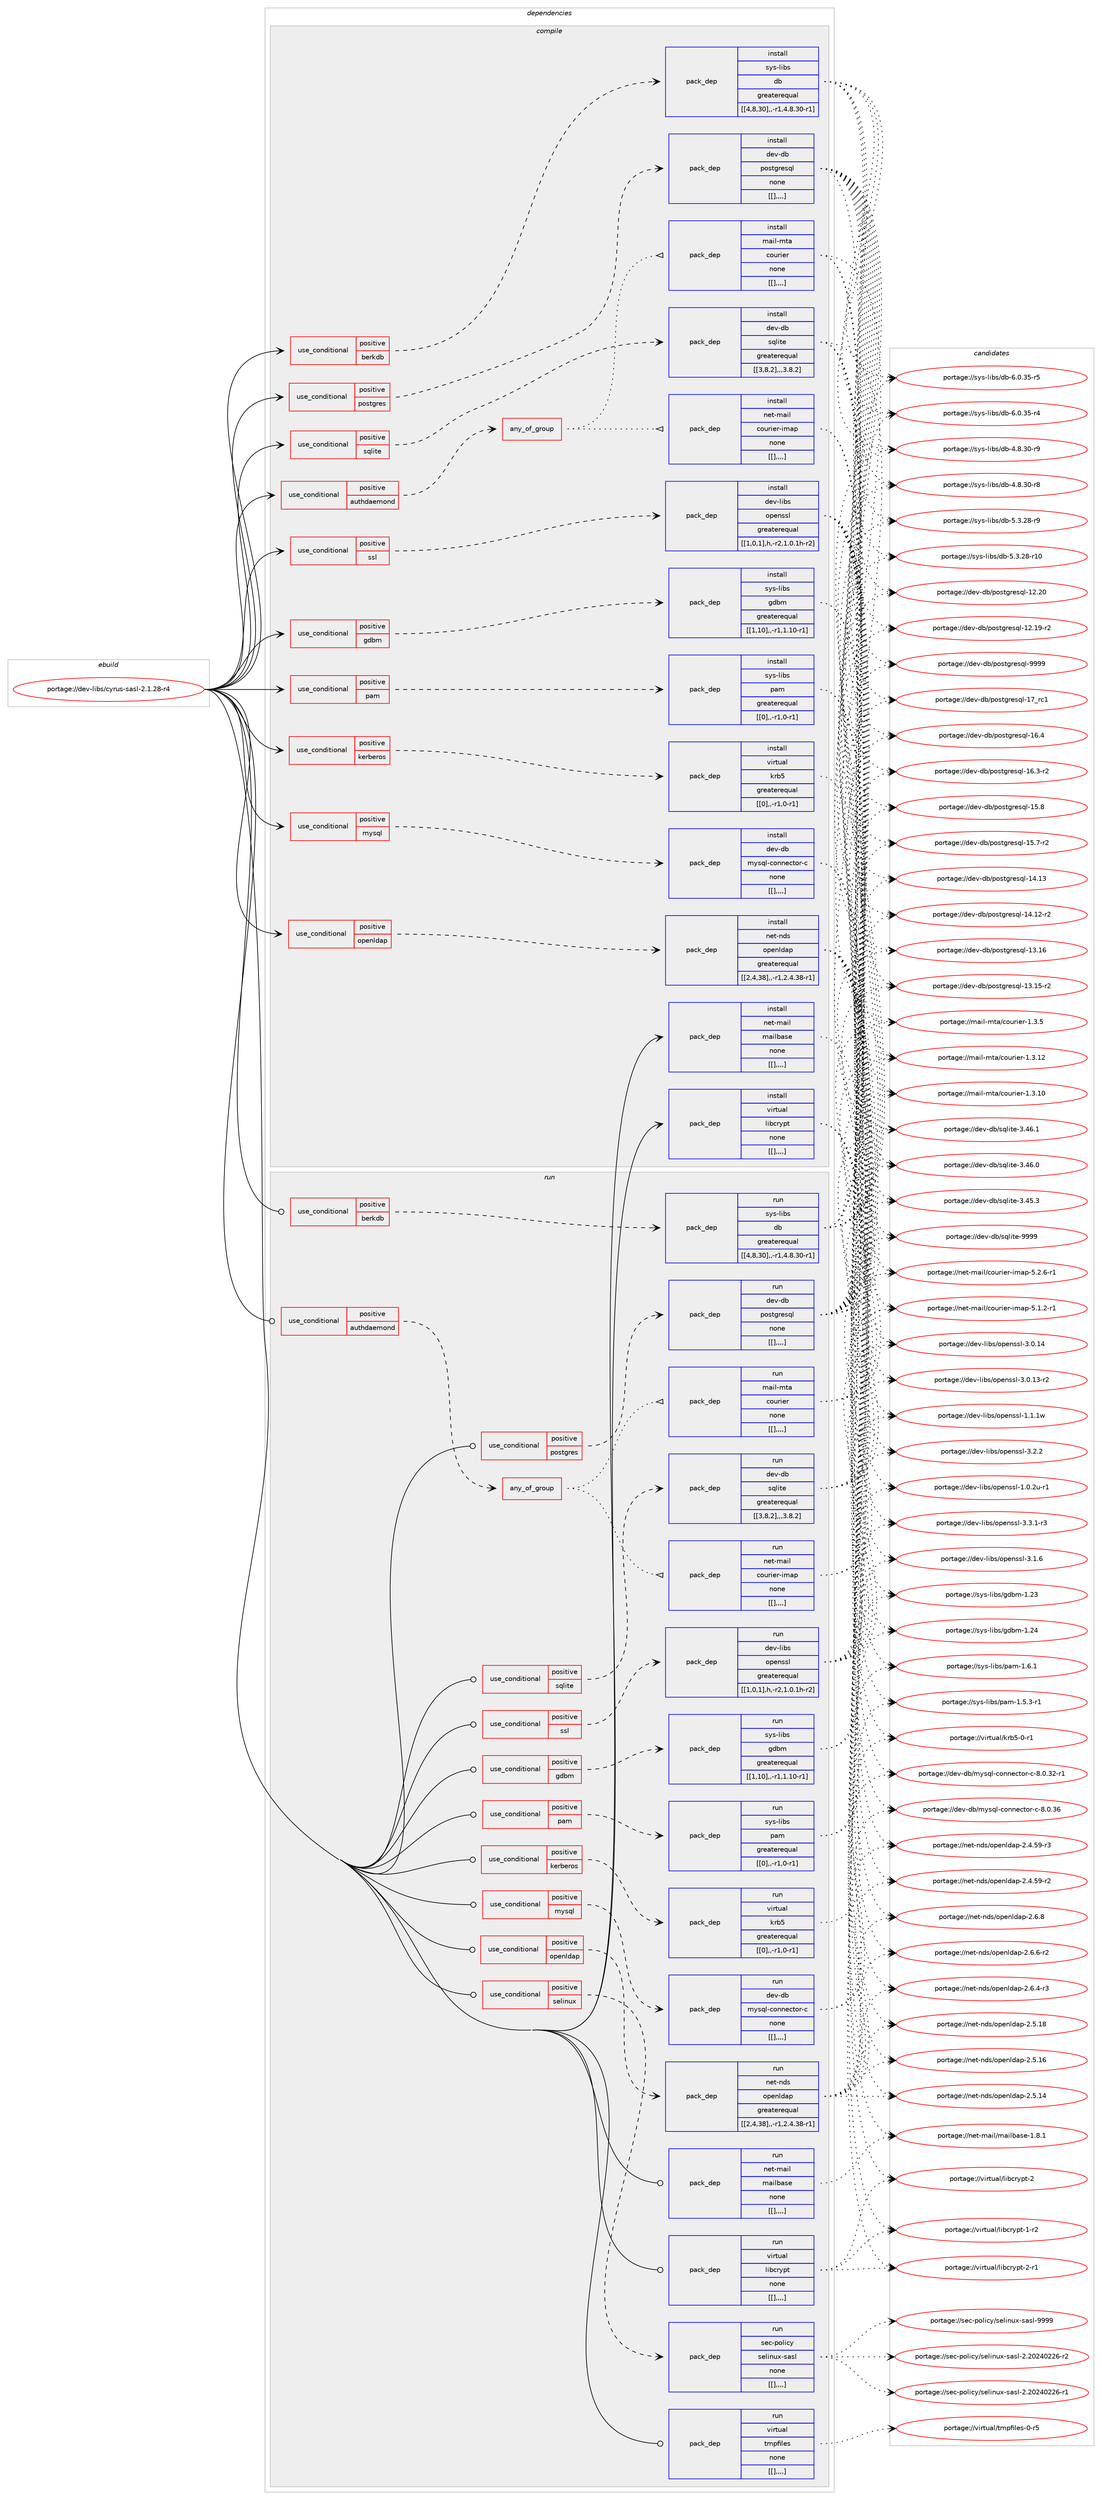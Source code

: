 digraph prolog {

# *************
# Graph options
# *************

newrank=true;
concentrate=true;
compound=true;
graph [rankdir=LR,fontname=Helvetica,fontsize=10,ranksep=1.5];#, ranksep=2.5, nodesep=0.2];
edge  [arrowhead=vee];
node  [fontname=Helvetica,fontsize=10];

# **********
# The ebuild
# **********

subgraph cluster_leftcol {
color=gray;
label=<<i>ebuild</i>>;
id [label="portage://dev-libs/cyrus-sasl-2.1.28-r4", color=red, width=4, href="../dev-libs/cyrus-sasl-2.1.28-r4.svg"];
}

# ****************
# The dependencies
# ****************

subgraph cluster_midcol {
color=gray;
label=<<i>dependencies</i>>;
subgraph cluster_compile {
fillcolor="#eeeeee";
style=filled;
label=<<i>compile</i>>;
subgraph cond26378 {
dependency107838 [label=<<TABLE BORDER="0" CELLBORDER="1" CELLSPACING="0" CELLPADDING="4"><TR><TD ROWSPAN="3" CELLPADDING="10">use_conditional</TD></TR><TR><TD>positive</TD></TR><TR><TD>authdaemond</TD></TR></TABLE>>, shape=none, color=red];
subgraph any987 {
dependency107839 [label=<<TABLE BORDER="0" CELLBORDER="1" CELLSPACING="0" CELLPADDING="4"><TR><TD CELLPADDING="10">any_of_group</TD></TR></TABLE>>, shape=none, color=red];subgraph pack80323 {
dependency107840 [label=<<TABLE BORDER="0" CELLBORDER="1" CELLSPACING="0" CELLPADDING="4" WIDTH="220"><TR><TD ROWSPAN="6" CELLPADDING="30">pack_dep</TD></TR><TR><TD WIDTH="110">install</TD></TR><TR><TD>net-mail</TD></TR><TR><TD>courier-imap</TD></TR><TR><TD>none</TD></TR><TR><TD>[[],,,,]</TD></TR></TABLE>>, shape=none, color=blue];
}
dependency107839:e -> dependency107840:w [weight=20,style="dotted",arrowhead="oinv"];
subgraph pack80324 {
dependency107841 [label=<<TABLE BORDER="0" CELLBORDER="1" CELLSPACING="0" CELLPADDING="4" WIDTH="220"><TR><TD ROWSPAN="6" CELLPADDING="30">pack_dep</TD></TR><TR><TD WIDTH="110">install</TD></TR><TR><TD>mail-mta</TD></TR><TR><TD>courier</TD></TR><TR><TD>none</TD></TR><TR><TD>[[],,,,]</TD></TR></TABLE>>, shape=none, color=blue];
}
dependency107839:e -> dependency107841:w [weight=20,style="dotted",arrowhead="oinv"];
}
dependency107838:e -> dependency107839:w [weight=20,style="dashed",arrowhead="vee"];
}
id:e -> dependency107838:w [weight=20,style="solid",arrowhead="vee"];
subgraph cond26379 {
dependency107842 [label=<<TABLE BORDER="0" CELLBORDER="1" CELLSPACING="0" CELLPADDING="4"><TR><TD ROWSPAN="3" CELLPADDING="10">use_conditional</TD></TR><TR><TD>positive</TD></TR><TR><TD>berkdb</TD></TR></TABLE>>, shape=none, color=red];
subgraph pack80325 {
dependency107843 [label=<<TABLE BORDER="0" CELLBORDER="1" CELLSPACING="0" CELLPADDING="4" WIDTH="220"><TR><TD ROWSPAN="6" CELLPADDING="30">pack_dep</TD></TR><TR><TD WIDTH="110">install</TD></TR><TR><TD>sys-libs</TD></TR><TR><TD>db</TD></TR><TR><TD>greaterequal</TD></TR><TR><TD>[[4,8,30],,-r1,4.8.30-r1]</TD></TR></TABLE>>, shape=none, color=blue];
}
dependency107842:e -> dependency107843:w [weight=20,style="dashed",arrowhead="vee"];
}
id:e -> dependency107842:w [weight=20,style="solid",arrowhead="vee"];
subgraph cond26380 {
dependency107844 [label=<<TABLE BORDER="0" CELLBORDER="1" CELLSPACING="0" CELLPADDING="4"><TR><TD ROWSPAN="3" CELLPADDING="10">use_conditional</TD></TR><TR><TD>positive</TD></TR><TR><TD>gdbm</TD></TR></TABLE>>, shape=none, color=red];
subgraph pack80326 {
dependency107845 [label=<<TABLE BORDER="0" CELLBORDER="1" CELLSPACING="0" CELLPADDING="4" WIDTH="220"><TR><TD ROWSPAN="6" CELLPADDING="30">pack_dep</TD></TR><TR><TD WIDTH="110">install</TD></TR><TR><TD>sys-libs</TD></TR><TR><TD>gdbm</TD></TR><TR><TD>greaterequal</TD></TR><TR><TD>[[1,10],,-r1,1.10-r1]</TD></TR></TABLE>>, shape=none, color=blue];
}
dependency107844:e -> dependency107845:w [weight=20,style="dashed",arrowhead="vee"];
}
id:e -> dependency107844:w [weight=20,style="solid",arrowhead="vee"];
subgraph cond26381 {
dependency107846 [label=<<TABLE BORDER="0" CELLBORDER="1" CELLSPACING="0" CELLPADDING="4"><TR><TD ROWSPAN="3" CELLPADDING="10">use_conditional</TD></TR><TR><TD>positive</TD></TR><TR><TD>kerberos</TD></TR></TABLE>>, shape=none, color=red];
subgraph pack80327 {
dependency107847 [label=<<TABLE BORDER="0" CELLBORDER="1" CELLSPACING="0" CELLPADDING="4" WIDTH="220"><TR><TD ROWSPAN="6" CELLPADDING="30">pack_dep</TD></TR><TR><TD WIDTH="110">install</TD></TR><TR><TD>virtual</TD></TR><TR><TD>krb5</TD></TR><TR><TD>greaterequal</TD></TR><TR><TD>[[0],,-r1,0-r1]</TD></TR></TABLE>>, shape=none, color=blue];
}
dependency107846:e -> dependency107847:w [weight=20,style="dashed",arrowhead="vee"];
}
id:e -> dependency107846:w [weight=20,style="solid",arrowhead="vee"];
subgraph cond26382 {
dependency107848 [label=<<TABLE BORDER="0" CELLBORDER="1" CELLSPACING="0" CELLPADDING="4"><TR><TD ROWSPAN="3" CELLPADDING="10">use_conditional</TD></TR><TR><TD>positive</TD></TR><TR><TD>mysql</TD></TR></TABLE>>, shape=none, color=red];
subgraph pack80328 {
dependency107849 [label=<<TABLE BORDER="0" CELLBORDER="1" CELLSPACING="0" CELLPADDING="4" WIDTH="220"><TR><TD ROWSPAN="6" CELLPADDING="30">pack_dep</TD></TR><TR><TD WIDTH="110">install</TD></TR><TR><TD>dev-db</TD></TR><TR><TD>mysql-connector-c</TD></TR><TR><TD>none</TD></TR><TR><TD>[[],,,,]</TD></TR></TABLE>>, shape=none, color=blue];
}
dependency107848:e -> dependency107849:w [weight=20,style="dashed",arrowhead="vee"];
}
id:e -> dependency107848:w [weight=20,style="solid",arrowhead="vee"];
subgraph cond26383 {
dependency107850 [label=<<TABLE BORDER="0" CELLBORDER="1" CELLSPACING="0" CELLPADDING="4"><TR><TD ROWSPAN="3" CELLPADDING="10">use_conditional</TD></TR><TR><TD>positive</TD></TR><TR><TD>openldap</TD></TR></TABLE>>, shape=none, color=red];
subgraph pack80329 {
dependency107851 [label=<<TABLE BORDER="0" CELLBORDER="1" CELLSPACING="0" CELLPADDING="4" WIDTH="220"><TR><TD ROWSPAN="6" CELLPADDING="30">pack_dep</TD></TR><TR><TD WIDTH="110">install</TD></TR><TR><TD>net-nds</TD></TR><TR><TD>openldap</TD></TR><TR><TD>greaterequal</TD></TR><TR><TD>[[2,4,38],,-r1,2.4.38-r1]</TD></TR></TABLE>>, shape=none, color=blue];
}
dependency107850:e -> dependency107851:w [weight=20,style="dashed",arrowhead="vee"];
}
id:e -> dependency107850:w [weight=20,style="solid",arrowhead="vee"];
subgraph cond26384 {
dependency107852 [label=<<TABLE BORDER="0" CELLBORDER="1" CELLSPACING="0" CELLPADDING="4"><TR><TD ROWSPAN="3" CELLPADDING="10">use_conditional</TD></TR><TR><TD>positive</TD></TR><TR><TD>pam</TD></TR></TABLE>>, shape=none, color=red];
subgraph pack80330 {
dependency107853 [label=<<TABLE BORDER="0" CELLBORDER="1" CELLSPACING="0" CELLPADDING="4" WIDTH="220"><TR><TD ROWSPAN="6" CELLPADDING="30">pack_dep</TD></TR><TR><TD WIDTH="110">install</TD></TR><TR><TD>sys-libs</TD></TR><TR><TD>pam</TD></TR><TR><TD>greaterequal</TD></TR><TR><TD>[[0],,-r1,0-r1]</TD></TR></TABLE>>, shape=none, color=blue];
}
dependency107852:e -> dependency107853:w [weight=20,style="dashed",arrowhead="vee"];
}
id:e -> dependency107852:w [weight=20,style="solid",arrowhead="vee"];
subgraph cond26385 {
dependency107854 [label=<<TABLE BORDER="0" CELLBORDER="1" CELLSPACING="0" CELLPADDING="4"><TR><TD ROWSPAN="3" CELLPADDING="10">use_conditional</TD></TR><TR><TD>positive</TD></TR><TR><TD>postgres</TD></TR></TABLE>>, shape=none, color=red];
subgraph pack80331 {
dependency107855 [label=<<TABLE BORDER="0" CELLBORDER="1" CELLSPACING="0" CELLPADDING="4" WIDTH="220"><TR><TD ROWSPAN="6" CELLPADDING="30">pack_dep</TD></TR><TR><TD WIDTH="110">install</TD></TR><TR><TD>dev-db</TD></TR><TR><TD>postgresql</TD></TR><TR><TD>none</TD></TR><TR><TD>[[],,,,]</TD></TR></TABLE>>, shape=none, color=blue];
}
dependency107854:e -> dependency107855:w [weight=20,style="dashed",arrowhead="vee"];
}
id:e -> dependency107854:w [weight=20,style="solid",arrowhead="vee"];
subgraph cond26386 {
dependency107856 [label=<<TABLE BORDER="0" CELLBORDER="1" CELLSPACING="0" CELLPADDING="4"><TR><TD ROWSPAN="3" CELLPADDING="10">use_conditional</TD></TR><TR><TD>positive</TD></TR><TR><TD>sqlite</TD></TR></TABLE>>, shape=none, color=red];
subgraph pack80332 {
dependency107857 [label=<<TABLE BORDER="0" CELLBORDER="1" CELLSPACING="0" CELLPADDING="4" WIDTH="220"><TR><TD ROWSPAN="6" CELLPADDING="30">pack_dep</TD></TR><TR><TD WIDTH="110">install</TD></TR><TR><TD>dev-db</TD></TR><TR><TD>sqlite</TD></TR><TR><TD>greaterequal</TD></TR><TR><TD>[[3,8,2],,,3.8.2]</TD></TR></TABLE>>, shape=none, color=blue];
}
dependency107856:e -> dependency107857:w [weight=20,style="dashed",arrowhead="vee"];
}
id:e -> dependency107856:w [weight=20,style="solid",arrowhead="vee"];
subgraph cond26387 {
dependency107858 [label=<<TABLE BORDER="0" CELLBORDER="1" CELLSPACING="0" CELLPADDING="4"><TR><TD ROWSPAN="3" CELLPADDING="10">use_conditional</TD></TR><TR><TD>positive</TD></TR><TR><TD>ssl</TD></TR></TABLE>>, shape=none, color=red];
subgraph pack80333 {
dependency107859 [label=<<TABLE BORDER="0" CELLBORDER="1" CELLSPACING="0" CELLPADDING="4" WIDTH="220"><TR><TD ROWSPAN="6" CELLPADDING="30">pack_dep</TD></TR><TR><TD WIDTH="110">install</TD></TR><TR><TD>dev-libs</TD></TR><TR><TD>openssl</TD></TR><TR><TD>greaterequal</TD></TR><TR><TD>[[1,0,1],h,-r2,1.0.1h-r2]</TD></TR></TABLE>>, shape=none, color=blue];
}
dependency107858:e -> dependency107859:w [weight=20,style="dashed",arrowhead="vee"];
}
id:e -> dependency107858:w [weight=20,style="solid",arrowhead="vee"];
subgraph pack80334 {
dependency107860 [label=<<TABLE BORDER="0" CELLBORDER="1" CELLSPACING="0" CELLPADDING="4" WIDTH="220"><TR><TD ROWSPAN="6" CELLPADDING="30">pack_dep</TD></TR><TR><TD WIDTH="110">install</TD></TR><TR><TD>net-mail</TD></TR><TR><TD>mailbase</TD></TR><TR><TD>none</TD></TR><TR><TD>[[],,,,]</TD></TR></TABLE>>, shape=none, color=blue];
}
id:e -> dependency107860:w [weight=20,style="solid",arrowhead="vee"];
subgraph pack80335 {
dependency107861 [label=<<TABLE BORDER="0" CELLBORDER="1" CELLSPACING="0" CELLPADDING="4" WIDTH="220"><TR><TD ROWSPAN="6" CELLPADDING="30">pack_dep</TD></TR><TR><TD WIDTH="110">install</TD></TR><TR><TD>virtual</TD></TR><TR><TD>libcrypt</TD></TR><TR><TD>none</TD></TR><TR><TD>[[],,,,]</TD></TR></TABLE>>, shape=none, color=blue];
}
id:e -> dependency107861:w [weight=20,style="solid",arrowhead="vee"];
}
subgraph cluster_compileandrun {
fillcolor="#eeeeee";
style=filled;
label=<<i>compile and run</i>>;
}
subgraph cluster_run {
fillcolor="#eeeeee";
style=filled;
label=<<i>run</i>>;
subgraph cond26388 {
dependency107862 [label=<<TABLE BORDER="0" CELLBORDER="1" CELLSPACING="0" CELLPADDING="4"><TR><TD ROWSPAN="3" CELLPADDING="10">use_conditional</TD></TR><TR><TD>positive</TD></TR><TR><TD>authdaemond</TD></TR></TABLE>>, shape=none, color=red];
subgraph any988 {
dependency107863 [label=<<TABLE BORDER="0" CELLBORDER="1" CELLSPACING="0" CELLPADDING="4"><TR><TD CELLPADDING="10">any_of_group</TD></TR></TABLE>>, shape=none, color=red];subgraph pack80336 {
dependency107864 [label=<<TABLE BORDER="0" CELLBORDER="1" CELLSPACING="0" CELLPADDING="4" WIDTH="220"><TR><TD ROWSPAN="6" CELLPADDING="30">pack_dep</TD></TR><TR><TD WIDTH="110">run</TD></TR><TR><TD>net-mail</TD></TR><TR><TD>courier-imap</TD></TR><TR><TD>none</TD></TR><TR><TD>[[],,,,]</TD></TR></TABLE>>, shape=none, color=blue];
}
dependency107863:e -> dependency107864:w [weight=20,style="dotted",arrowhead="oinv"];
subgraph pack80337 {
dependency107865 [label=<<TABLE BORDER="0" CELLBORDER="1" CELLSPACING="0" CELLPADDING="4" WIDTH="220"><TR><TD ROWSPAN="6" CELLPADDING="30">pack_dep</TD></TR><TR><TD WIDTH="110">run</TD></TR><TR><TD>mail-mta</TD></TR><TR><TD>courier</TD></TR><TR><TD>none</TD></TR><TR><TD>[[],,,,]</TD></TR></TABLE>>, shape=none, color=blue];
}
dependency107863:e -> dependency107865:w [weight=20,style="dotted",arrowhead="oinv"];
}
dependency107862:e -> dependency107863:w [weight=20,style="dashed",arrowhead="vee"];
}
id:e -> dependency107862:w [weight=20,style="solid",arrowhead="odot"];
subgraph cond26389 {
dependency107866 [label=<<TABLE BORDER="0" CELLBORDER="1" CELLSPACING="0" CELLPADDING="4"><TR><TD ROWSPAN="3" CELLPADDING="10">use_conditional</TD></TR><TR><TD>positive</TD></TR><TR><TD>berkdb</TD></TR></TABLE>>, shape=none, color=red];
subgraph pack80338 {
dependency107867 [label=<<TABLE BORDER="0" CELLBORDER="1" CELLSPACING="0" CELLPADDING="4" WIDTH="220"><TR><TD ROWSPAN="6" CELLPADDING="30">pack_dep</TD></TR><TR><TD WIDTH="110">run</TD></TR><TR><TD>sys-libs</TD></TR><TR><TD>db</TD></TR><TR><TD>greaterequal</TD></TR><TR><TD>[[4,8,30],,-r1,4.8.30-r1]</TD></TR></TABLE>>, shape=none, color=blue];
}
dependency107866:e -> dependency107867:w [weight=20,style="dashed",arrowhead="vee"];
}
id:e -> dependency107866:w [weight=20,style="solid",arrowhead="odot"];
subgraph cond26390 {
dependency107868 [label=<<TABLE BORDER="0" CELLBORDER="1" CELLSPACING="0" CELLPADDING="4"><TR><TD ROWSPAN="3" CELLPADDING="10">use_conditional</TD></TR><TR><TD>positive</TD></TR><TR><TD>gdbm</TD></TR></TABLE>>, shape=none, color=red];
subgraph pack80339 {
dependency107869 [label=<<TABLE BORDER="0" CELLBORDER="1" CELLSPACING="0" CELLPADDING="4" WIDTH="220"><TR><TD ROWSPAN="6" CELLPADDING="30">pack_dep</TD></TR><TR><TD WIDTH="110">run</TD></TR><TR><TD>sys-libs</TD></TR><TR><TD>gdbm</TD></TR><TR><TD>greaterequal</TD></TR><TR><TD>[[1,10],,-r1,1.10-r1]</TD></TR></TABLE>>, shape=none, color=blue];
}
dependency107868:e -> dependency107869:w [weight=20,style="dashed",arrowhead="vee"];
}
id:e -> dependency107868:w [weight=20,style="solid",arrowhead="odot"];
subgraph cond26391 {
dependency107870 [label=<<TABLE BORDER="0" CELLBORDER="1" CELLSPACING="0" CELLPADDING="4"><TR><TD ROWSPAN="3" CELLPADDING="10">use_conditional</TD></TR><TR><TD>positive</TD></TR><TR><TD>kerberos</TD></TR></TABLE>>, shape=none, color=red];
subgraph pack80340 {
dependency107871 [label=<<TABLE BORDER="0" CELLBORDER="1" CELLSPACING="0" CELLPADDING="4" WIDTH="220"><TR><TD ROWSPAN="6" CELLPADDING="30">pack_dep</TD></TR><TR><TD WIDTH="110">run</TD></TR><TR><TD>virtual</TD></TR><TR><TD>krb5</TD></TR><TR><TD>greaterequal</TD></TR><TR><TD>[[0],,-r1,0-r1]</TD></TR></TABLE>>, shape=none, color=blue];
}
dependency107870:e -> dependency107871:w [weight=20,style="dashed",arrowhead="vee"];
}
id:e -> dependency107870:w [weight=20,style="solid",arrowhead="odot"];
subgraph cond26392 {
dependency107872 [label=<<TABLE BORDER="0" CELLBORDER="1" CELLSPACING="0" CELLPADDING="4"><TR><TD ROWSPAN="3" CELLPADDING="10">use_conditional</TD></TR><TR><TD>positive</TD></TR><TR><TD>mysql</TD></TR></TABLE>>, shape=none, color=red];
subgraph pack80341 {
dependency107873 [label=<<TABLE BORDER="0" CELLBORDER="1" CELLSPACING="0" CELLPADDING="4" WIDTH="220"><TR><TD ROWSPAN="6" CELLPADDING="30">pack_dep</TD></TR><TR><TD WIDTH="110">run</TD></TR><TR><TD>dev-db</TD></TR><TR><TD>mysql-connector-c</TD></TR><TR><TD>none</TD></TR><TR><TD>[[],,,,]</TD></TR></TABLE>>, shape=none, color=blue];
}
dependency107872:e -> dependency107873:w [weight=20,style="dashed",arrowhead="vee"];
}
id:e -> dependency107872:w [weight=20,style="solid",arrowhead="odot"];
subgraph cond26393 {
dependency107874 [label=<<TABLE BORDER="0" CELLBORDER="1" CELLSPACING="0" CELLPADDING="4"><TR><TD ROWSPAN="3" CELLPADDING="10">use_conditional</TD></TR><TR><TD>positive</TD></TR><TR><TD>openldap</TD></TR></TABLE>>, shape=none, color=red];
subgraph pack80342 {
dependency107875 [label=<<TABLE BORDER="0" CELLBORDER="1" CELLSPACING="0" CELLPADDING="4" WIDTH="220"><TR><TD ROWSPAN="6" CELLPADDING="30">pack_dep</TD></TR><TR><TD WIDTH="110">run</TD></TR><TR><TD>net-nds</TD></TR><TR><TD>openldap</TD></TR><TR><TD>greaterequal</TD></TR><TR><TD>[[2,4,38],,-r1,2.4.38-r1]</TD></TR></TABLE>>, shape=none, color=blue];
}
dependency107874:e -> dependency107875:w [weight=20,style="dashed",arrowhead="vee"];
}
id:e -> dependency107874:w [weight=20,style="solid",arrowhead="odot"];
subgraph cond26394 {
dependency107876 [label=<<TABLE BORDER="0" CELLBORDER="1" CELLSPACING="0" CELLPADDING="4"><TR><TD ROWSPAN="3" CELLPADDING="10">use_conditional</TD></TR><TR><TD>positive</TD></TR><TR><TD>pam</TD></TR></TABLE>>, shape=none, color=red];
subgraph pack80343 {
dependency107877 [label=<<TABLE BORDER="0" CELLBORDER="1" CELLSPACING="0" CELLPADDING="4" WIDTH="220"><TR><TD ROWSPAN="6" CELLPADDING="30">pack_dep</TD></TR><TR><TD WIDTH="110">run</TD></TR><TR><TD>sys-libs</TD></TR><TR><TD>pam</TD></TR><TR><TD>greaterequal</TD></TR><TR><TD>[[0],,-r1,0-r1]</TD></TR></TABLE>>, shape=none, color=blue];
}
dependency107876:e -> dependency107877:w [weight=20,style="dashed",arrowhead="vee"];
}
id:e -> dependency107876:w [weight=20,style="solid",arrowhead="odot"];
subgraph cond26395 {
dependency107878 [label=<<TABLE BORDER="0" CELLBORDER="1" CELLSPACING="0" CELLPADDING="4"><TR><TD ROWSPAN="3" CELLPADDING="10">use_conditional</TD></TR><TR><TD>positive</TD></TR><TR><TD>postgres</TD></TR></TABLE>>, shape=none, color=red];
subgraph pack80344 {
dependency107879 [label=<<TABLE BORDER="0" CELLBORDER="1" CELLSPACING="0" CELLPADDING="4" WIDTH="220"><TR><TD ROWSPAN="6" CELLPADDING="30">pack_dep</TD></TR><TR><TD WIDTH="110">run</TD></TR><TR><TD>dev-db</TD></TR><TR><TD>postgresql</TD></TR><TR><TD>none</TD></TR><TR><TD>[[],,,,]</TD></TR></TABLE>>, shape=none, color=blue];
}
dependency107878:e -> dependency107879:w [weight=20,style="dashed",arrowhead="vee"];
}
id:e -> dependency107878:w [weight=20,style="solid",arrowhead="odot"];
subgraph cond26396 {
dependency107880 [label=<<TABLE BORDER="0" CELLBORDER="1" CELLSPACING="0" CELLPADDING="4"><TR><TD ROWSPAN="3" CELLPADDING="10">use_conditional</TD></TR><TR><TD>positive</TD></TR><TR><TD>selinux</TD></TR></TABLE>>, shape=none, color=red];
subgraph pack80345 {
dependency107881 [label=<<TABLE BORDER="0" CELLBORDER="1" CELLSPACING="0" CELLPADDING="4" WIDTH="220"><TR><TD ROWSPAN="6" CELLPADDING="30">pack_dep</TD></TR><TR><TD WIDTH="110">run</TD></TR><TR><TD>sec-policy</TD></TR><TR><TD>selinux-sasl</TD></TR><TR><TD>none</TD></TR><TR><TD>[[],,,,]</TD></TR></TABLE>>, shape=none, color=blue];
}
dependency107880:e -> dependency107881:w [weight=20,style="dashed",arrowhead="vee"];
}
id:e -> dependency107880:w [weight=20,style="solid",arrowhead="odot"];
subgraph cond26397 {
dependency107882 [label=<<TABLE BORDER="0" CELLBORDER="1" CELLSPACING="0" CELLPADDING="4"><TR><TD ROWSPAN="3" CELLPADDING="10">use_conditional</TD></TR><TR><TD>positive</TD></TR><TR><TD>sqlite</TD></TR></TABLE>>, shape=none, color=red];
subgraph pack80346 {
dependency107883 [label=<<TABLE BORDER="0" CELLBORDER="1" CELLSPACING="0" CELLPADDING="4" WIDTH="220"><TR><TD ROWSPAN="6" CELLPADDING="30">pack_dep</TD></TR><TR><TD WIDTH="110">run</TD></TR><TR><TD>dev-db</TD></TR><TR><TD>sqlite</TD></TR><TR><TD>greaterequal</TD></TR><TR><TD>[[3,8,2],,,3.8.2]</TD></TR></TABLE>>, shape=none, color=blue];
}
dependency107882:e -> dependency107883:w [weight=20,style="dashed",arrowhead="vee"];
}
id:e -> dependency107882:w [weight=20,style="solid",arrowhead="odot"];
subgraph cond26398 {
dependency107884 [label=<<TABLE BORDER="0" CELLBORDER="1" CELLSPACING="0" CELLPADDING="4"><TR><TD ROWSPAN="3" CELLPADDING="10">use_conditional</TD></TR><TR><TD>positive</TD></TR><TR><TD>ssl</TD></TR></TABLE>>, shape=none, color=red];
subgraph pack80347 {
dependency107885 [label=<<TABLE BORDER="0" CELLBORDER="1" CELLSPACING="0" CELLPADDING="4" WIDTH="220"><TR><TD ROWSPAN="6" CELLPADDING="30">pack_dep</TD></TR><TR><TD WIDTH="110">run</TD></TR><TR><TD>dev-libs</TD></TR><TR><TD>openssl</TD></TR><TR><TD>greaterequal</TD></TR><TR><TD>[[1,0,1],h,-r2,1.0.1h-r2]</TD></TR></TABLE>>, shape=none, color=blue];
}
dependency107884:e -> dependency107885:w [weight=20,style="dashed",arrowhead="vee"];
}
id:e -> dependency107884:w [weight=20,style="solid",arrowhead="odot"];
subgraph pack80348 {
dependency107886 [label=<<TABLE BORDER="0" CELLBORDER="1" CELLSPACING="0" CELLPADDING="4" WIDTH="220"><TR><TD ROWSPAN="6" CELLPADDING="30">pack_dep</TD></TR><TR><TD WIDTH="110">run</TD></TR><TR><TD>net-mail</TD></TR><TR><TD>mailbase</TD></TR><TR><TD>none</TD></TR><TR><TD>[[],,,,]</TD></TR></TABLE>>, shape=none, color=blue];
}
id:e -> dependency107886:w [weight=20,style="solid",arrowhead="odot"];
subgraph pack80349 {
dependency107887 [label=<<TABLE BORDER="0" CELLBORDER="1" CELLSPACING="0" CELLPADDING="4" WIDTH="220"><TR><TD ROWSPAN="6" CELLPADDING="30">pack_dep</TD></TR><TR><TD WIDTH="110">run</TD></TR><TR><TD>virtual</TD></TR><TR><TD>libcrypt</TD></TR><TR><TD>none</TD></TR><TR><TD>[[],,,,]</TD></TR></TABLE>>, shape=none, color=blue];
}
id:e -> dependency107887:w [weight=20,style="solid",arrowhead="odot"];
subgraph pack80350 {
dependency107888 [label=<<TABLE BORDER="0" CELLBORDER="1" CELLSPACING="0" CELLPADDING="4" WIDTH="220"><TR><TD ROWSPAN="6" CELLPADDING="30">pack_dep</TD></TR><TR><TD WIDTH="110">run</TD></TR><TR><TD>virtual</TD></TR><TR><TD>tmpfiles</TD></TR><TR><TD>none</TD></TR><TR><TD>[[],,,,]</TD></TR></TABLE>>, shape=none, color=blue];
}
id:e -> dependency107888:w [weight=20,style="solid",arrowhead="odot"];
}
}

# **************
# The candidates
# **************

subgraph cluster_choices {
rank=same;
color=gray;
label=<<i>candidates</i>>;

subgraph choice80323 {
color=black;
nodesep=1;
choice1101011164510997105108479911111711410510111445105109971124553465046544511449 [label="portage://net-mail/courier-imap-5.2.6-r1", color=red, width=4,href="../net-mail/courier-imap-5.2.6-r1.svg"];
choice1101011164510997105108479911111711410510111445105109971124553464946504511449 [label="portage://net-mail/courier-imap-5.1.2-r1", color=red, width=4,href="../net-mail/courier-imap-5.1.2-r1.svg"];
dependency107840:e -> choice1101011164510997105108479911111711410510111445105109971124553465046544511449:w [style=dotted,weight="100"];
dependency107840:e -> choice1101011164510997105108479911111711410510111445105109971124553464946504511449:w [style=dotted,weight="100"];
}
subgraph choice80324 {
color=black;
nodesep=1;
choice109971051084510911697479911111711410510111445494651464950 [label="portage://mail-mta/courier-1.3.12", color=red, width=4,href="../mail-mta/courier-1.3.12.svg"];
choice109971051084510911697479911111711410510111445494651464948 [label="portage://mail-mta/courier-1.3.10", color=red, width=4,href="../mail-mta/courier-1.3.10.svg"];
choice1099710510845109116974799111117114105101114454946514653 [label="portage://mail-mta/courier-1.3.5", color=red, width=4,href="../mail-mta/courier-1.3.5.svg"];
dependency107841:e -> choice109971051084510911697479911111711410510111445494651464950:w [style=dotted,weight="100"];
dependency107841:e -> choice109971051084510911697479911111711410510111445494651464948:w [style=dotted,weight="100"];
dependency107841:e -> choice1099710510845109116974799111117114105101114454946514653:w [style=dotted,weight="100"];
}
subgraph choice80325 {
color=black;
nodesep=1;
choice11512111545108105981154710098455446484651534511453 [label="portage://sys-libs/db-6.0.35-r5", color=red, width=4,href="../sys-libs/db-6.0.35-r5.svg"];
choice11512111545108105981154710098455446484651534511452 [label="portage://sys-libs/db-6.0.35-r4", color=red, width=4,href="../sys-libs/db-6.0.35-r4.svg"];
choice11512111545108105981154710098455346514650564511457 [label="portage://sys-libs/db-5.3.28-r9", color=red, width=4,href="../sys-libs/db-5.3.28-r9.svg"];
choice1151211154510810598115471009845534651465056451144948 [label="portage://sys-libs/db-5.3.28-r10", color=red, width=4,href="../sys-libs/db-5.3.28-r10.svg"];
choice11512111545108105981154710098455246564651484511457 [label="portage://sys-libs/db-4.8.30-r9", color=red, width=4,href="../sys-libs/db-4.8.30-r9.svg"];
choice11512111545108105981154710098455246564651484511456 [label="portage://sys-libs/db-4.8.30-r8", color=red, width=4,href="../sys-libs/db-4.8.30-r8.svg"];
dependency107843:e -> choice11512111545108105981154710098455446484651534511453:w [style=dotted,weight="100"];
dependency107843:e -> choice11512111545108105981154710098455446484651534511452:w [style=dotted,weight="100"];
dependency107843:e -> choice11512111545108105981154710098455346514650564511457:w [style=dotted,weight="100"];
dependency107843:e -> choice1151211154510810598115471009845534651465056451144948:w [style=dotted,weight="100"];
dependency107843:e -> choice11512111545108105981154710098455246564651484511457:w [style=dotted,weight="100"];
dependency107843:e -> choice11512111545108105981154710098455246564651484511456:w [style=dotted,weight="100"];
}
subgraph choice80326 {
color=black;
nodesep=1;
choice115121115451081059811547103100981094549465052 [label="portage://sys-libs/gdbm-1.24", color=red, width=4,href="../sys-libs/gdbm-1.24.svg"];
choice115121115451081059811547103100981094549465051 [label="portage://sys-libs/gdbm-1.23", color=red, width=4,href="../sys-libs/gdbm-1.23.svg"];
dependency107845:e -> choice115121115451081059811547103100981094549465052:w [style=dotted,weight="100"];
dependency107845:e -> choice115121115451081059811547103100981094549465051:w [style=dotted,weight="100"];
}
subgraph choice80327 {
color=black;
nodesep=1;
choice1181051141161179710847107114985345484511449 [label="portage://virtual/krb5-0-r1", color=red, width=4,href="../virtual/krb5-0-r1.svg"];
dependency107847:e -> choice1181051141161179710847107114985345484511449:w [style=dotted,weight="100"];
}
subgraph choice80328 {
color=black;
nodesep=1;
choice100101118451009847109121115113108459911111011010199116111114459945564648465154 [label="portage://dev-db/mysql-connector-c-8.0.36", color=red, width=4,href="../dev-db/mysql-connector-c-8.0.36.svg"];
choice1001011184510098471091211151131084599111110110101991161111144599455646484651504511449 [label="portage://dev-db/mysql-connector-c-8.0.32-r1", color=red, width=4,href="../dev-db/mysql-connector-c-8.0.32-r1.svg"];
dependency107849:e -> choice100101118451009847109121115113108459911111011010199116111114459945564648465154:w [style=dotted,weight="100"];
dependency107849:e -> choice1001011184510098471091211151131084599111110110101991161111144599455646484651504511449:w [style=dotted,weight="100"];
}
subgraph choice80329 {
color=black;
nodesep=1;
choice110101116451101001154711111210111010810097112455046544656 [label="portage://net-nds/openldap-2.6.8", color=red, width=4,href="../net-nds/openldap-2.6.8.svg"];
choice1101011164511010011547111112101110108100971124550465446544511450 [label="portage://net-nds/openldap-2.6.6-r2", color=red, width=4,href="../net-nds/openldap-2.6.6-r2.svg"];
choice1101011164511010011547111112101110108100971124550465446524511451 [label="portage://net-nds/openldap-2.6.4-r3", color=red, width=4,href="../net-nds/openldap-2.6.4-r3.svg"];
choice11010111645110100115471111121011101081009711245504653464956 [label="portage://net-nds/openldap-2.5.18", color=red, width=4,href="../net-nds/openldap-2.5.18.svg"];
choice11010111645110100115471111121011101081009711245504653464954 [label="portage://net-nds/openldap-2.5.16", color=red, width=4,href="../net-nds/openldap-2.5.16.svg"];
choice11010111645110100115471111121011101081009711245504653464952 [label="portage://net-nds/openldap-2.5.14", color=red, width=4,href="../net-nds/openldap-2.5.14.svg"];
choice110101116451101001154711111210111010810097112455046524653574511451 [label="portage://net-nds/openldap-2.4.59-r3", color=red, width=4,href="../net-nds/openldap-2.4.59-r3.svg"];
choice110101116451101001154711111210111010810097112455046524653574511450 [label="portage://net-nds/openldap-2.4.59-r2", color=red, width=4,href="../net-nds/openldap-2.4.59-r2.svg"];
dependency107851:e -> choice110101116451101001154711111210111010810097112455046544656:w [style=dotted,weight="100"];
dependency107851:e -> choice1101011164511010011547111112101110108100971124550465446544511450:w [style=dotted,weight="100"];
dependency107851:e -> choice1101011164511010011547111112101110108100971124550465446524511451:w [style=dotted,weight="100"];
dependency107851:e -> choice11010111645110100115471111121011101081009711245504653464956:w [style=dotted,weight="100"];
dependency107851:e -> choice11010111645110100115471111121011101081009711245504653464954:w [style=dotted,weight="100"];
dependency107851:e -> choice11010111645110100115471111121011101081009711245504653464952:w [style=dotted,weight="100"];
dependency107851:e -> choice110101116451101001154711111210111010810097112455046524653574511451:w [style=dotted,weight="100"];
dependency107851:e -> choice110101116451101001154711111210111010810097112455046524653574511450:w [style=dotted,weight="100"];
}
subgraph choice80330 {
color=black;
nodesep=1;
choice11512111545108105981154711297109454946544649 [label="portage://sys-libs/pam-1.6.1", color=red, width=4,href="../sys-libs/pam-1.6.1.svg"];
choice115121115451081059811547112971094549465346514511449 [label="portage://sys-libs/pam-1.5.3-r1", color=red, width=4,href="../sys-libs/pam-1.5.3-r1.svg"];
dependency107853:e -> choice11512111545108105981154711297109454946544649:w [style=dotted,weight="100"];
dependency107853:e -> choice115121115451081059811547112971094549465346514511449:w [style=dotted,weight="100"];
}
subgraph choice80331 {
color=black;
nodesep=1;
choice1001011184510098471121111151161031141011151131084557575757 [label="portage://dev-db/postgresql-9999", color=red, width=4,href="../dev-db/postgresql-9999.svg"];
choice100101118451009847112111115116103114101115113108454955951149949 [label="portage://dev-db/postgresql-17_rc1", color=red, width=4,href="../dev-db/postgresql-17_rc1.svg"];
choice1001011184510098471121111151161031141011151131084549544652 [label="portage://dev-db/postgresql-16.4", color=red, width=4,href="../dev-db/postgresql-16.4.svg"];
choice10010111845100984711211111511610311410111511310845495446514511450 [label="portage://dev-db/postgresql-16.3-r2", color=red, width=4,href="../dev-db/postgresql-16.3-r2.svg"];
choice1001011184510098471121111151161031141011151131084549534656 [label="portage://dev-db/postgresql-15.8", color=red, width=4,href="../dev-db/postgresql-15.8.svg"];
choice10010111845100984711211111511610311410111511310845495346554511450 [label="portage://dev-db/postgresql-15.7-r2", color=red, width=4,href="../dev-db/postgresql-15.7-r2.svg"];
choice100101118451009847112111115116103114101115113108454952464951 [label="portage://dev-db/postgresql-14.13", color=red, width=4,href="../dev-db/postgresql-14.13.svg"];
choice1001011184510098471121111151161031141011151131084549524649504511450 [label="portage://dev-db/postgresql-14.12-r2", color=red, width=4,href="../dev-db/postgresql-14.12-r2.svg"];
choice100101118451009847112111115116103114101115113108454951464954 [label="portage://dev-db/postgresql-13.16", color=red, width=4,href="../dev-db/postgresql-13.16.svg"];
choice1001011184510098471121111151161031141011151131084549514649534511450 [label="portage://dev-db/postgresql-13.15-r2", color=red, width=4,href="../dev-db/postgresql-13.15-r2.svg"];
choice100101118451009847112111115116103114101115113108454950465048 [label="portage://dev-db/postgresql-12.20", color=red, width=4,href="../dev-db/postgresql-12.20.svg"];
choice1001011184510098471121111151161031141011151131084549504649574511450 [label="portage://dev-db/postgresql-12.19-r2", color=red, width=4,href="../dev-db/postgresql-12.19-r2.svg"];
dependency107855:e -> choice1001011184510098471121111151161031141011151131084557575757:w [style=dotted,weight="100"];
dependency107855:e -> choice100101118451009847112111115116103114101115113108454955951149949:w [style=dotted,weight="100"];
dependency107855:e -> choice1001011184510098471121111151161031141011151131084549544652:w [style=dotted,weight="100"];
dependency107855:e -> choice10010111845100984711211111511610311410111511310845495446514511450:w [style=dotted,weight="100"];
dependency107855:e -> choice1001011184510098471121111151161031141011151131084549534656:w [style=dotted,weight="100"];
dependency107855:e -> choice10010111845100984711211111511610311410111511310845495346554511450:w [style=dotted,weight="100"];
dependency107855:e -> choice100101118451009847112111115116103114101115113108454952464951:w [style=dotted,weight="100"];
dependency107855:e -> choice1001011184510098471121111151161031141011151131084549524649504511450:w [style=dotted,weight="100"];
dependency107855:e -> choice100101118451009847112111115116103114101115113108454951464954:w [style=dotted,weight="100"];
dependency107855:e -> choice1001011184510098471121111151161031141011151131084549514649534511450:w [style=dotted,weight="100"];
dependency107855:e -> choice100101118451009847112111115116103114101115113108454950465048:w [style=dotted,weight="100"];
dependency107855:e -> choice1001011184510098471121111151161031141011151131084549504649574511450:w [style=dotted,weight="100"];
}
subgraph choice80332 {
color=black;
nodesep=1;
choice1001011184510098471151131081051161014557575757 [label="portage://dev-db/sqlite-9999", color=red, width=4,href="../dev-db/sqlite-9999.svg"];
choice10010111845100984711511310810511610145514652544649 [label="portage://dev-db/sqlite-3.46.1", color=red, width=4,href="../dev-db/sqlite-3.46.1.svg"];
choice10010111845100984711511310810511610145514652544648 [label="portage://dev-db/sqlite-3.46.0", color=red, width=4,href="../dev-db/sqlite-3.46.0.svg"];
choice10010111845100984711511310810511610145514652534651 [label="portage://dev-db/sqlite-3.45.3", color=red, width=4,href="../dev-db/sqlite-3.45.3.svg"];
dependency107857:e -> choice1001011184510098471151131081051161014557575757:w [style=dotted,weight="100"];
dependency107857:e -> choice10010111845100984711511310810511610145514652544649:w [style=dotted,weight="100"];
dependency107857:e -> choice10010111845100984711511310810511610145514652544648:w [style=dotted,weight="100"];
dependency107857:e -> choice10010111845100984711511310810511610145514652534651:w [style=dotted,weight="100"];
}
subgraph choice80333 {
color=black;
nodesep=1;
choice1001011184510810598115471111121011101151151084551465146494511451 [label="portage://dev-libs/openssl-3.3.1-r3", color=red, width=4,href="../dev-libs/openssl-3.3.1-r3.svg"];
choice100101118451081059811547111112101110115115108455146504650 [label="portage://dev-libs/openssl-3.2.2", color=red, width=4,href="../dev-libs/openssl-3.2.2.svg"];
choice100101118451081059811547111112101110115115108455146494654 [label="portage://dev-libs/openssl-3.1.6", color=red, width=4,href="../dev-libs/openssl-3.1.6.svg"];
choice10010111845108105981154711111210111011511510845514648464952 [label="portage://dev-libs/openssl-3.0.14", color=red, width=4,href="../dev-libs/openssl-3.0.14.svg"];
choice100101118451081059811547111112101110115115108455146484649514511450 [label="portage://dev-libs/openssl-3.0.13-r2", color=red, width=4,href="../dev-libs/openssl-3.0.13-r2.svg"];
choice100101118451081059811547111112101110115115108454946494649119 [label="portage://dev-libs/openssl-1.1.1w", color=red, width=4,href="../dev-libs/openssl-1.1.1w.svg"];
choice1001011184510810598115471111121011101151151084549464846501174511449 [label="portage://dev-libs/openssl-1.0.2u-r1", color=red, width=4,href="../dev-libs/openssl-1.0.2u-r1.svg"];
dependency107859:e -> choice1001011184510810598115471111121011101151151084551465146494511451:w [style=dotted,weight="100"];
dependency107859:e -> choice100101118451081059811547111112101110115115108455146504650:w [style=dotted,weight="100"];
dependency107859:e -> choice100101118451081059811547111112101110115115108455146494654:w [style=dotted,weight="100"];
dependency107859:e -> choice10010111845108105981154711111210111011511510845514648464952:w [style=dotted,weight="100"];
dependency107859:e -> choice100101118451081059811547111112101110115115108455146484649514511450:w [style=dotted,weight="100"];
dependency107859:e -> choice100101118451081059811547111112101110115115108454946494649119:w [style=dotted,weight="100"];
dependency107859:e -> choice1001011184510810598115471111121011101151151084549464846501174511449:w [style=dotted,weight="100"];
}
subgraph choice80334 {
color=black;
nodesep=1;
choice110101116451099710510847109971051089897115101454946564649 [label="portage://net-mail/mailbase-1.8.1", color=red, width=4,href="../net-mail/mailbase-1.8.1.svg"];
dependency107860:e -> choice110101116451099710510847109971051089897115101454946564649:w [style=dotted,weight="100"];
}
subgraph choice80335 {
color=black;
nodesep=1;
choice1181051141161179710847108105989911412111211645504511449 [label="portage://virtual/libcrypt-2-r1", color=red, width=4,href="../virtual/libcrypt-2-r1.svg"];
choice118105114116117971084710810598991141211121164550 [label="portage://virtual/libcrypt-2", color=red, width=4,href="../virtual/libcrypt-2.svg"];
choice1181051141161179710847108105989911412111211645494511450 [label="portage://virtual/libcrypt-1-r2", color=red, width=4,href="../virtual/libcrypt-1-r2.svg"];
dependency107861:e -> choice1181051141161179710847108105989911412111211645504511449:w [style=dotted,weight="100"];
dependency107861:e -> choice118105114116117971084710810598991141211121164550:w [style=dotted,weight="100"];
dependency107861:e -> choice1181051141161179710847108105989911412111211645494511450:w [style=dotted,weight="100"];
}
subgraph choice80336 {
color=black;
nodesep=1;
choice1101011164510997105108479911111711410510111445105109971124553465046544511449 [label="portage://net-mail/courier-imap-5.2.6-r1", color=red, width=4,href="../net-mail/courier-imap-5.2.6-r1.svg"];
choice1101011164510997105108479911111711410510111445105109971124553464946504511449 [label="portage://net-mail/courier-imap-5.1.2-r1", color=red, width=4,href="../net-mail/courier-imap-5.1.2-r1.svg"];
dependency107864:e -> choice1101011164510997105108479911111711410510111445105109971124553465046544511449:w [style=dotted,weight="100"];
dependency107864:e -> choice1101011164510997105108479911111711410510111445105109971124553464946504511449:w [style=dotted,weight="100"];
}
subgraph choice80337 {
color=black;
nodesep=1;
choice109971051084510911697479911111711410510111445494651464950 [label="portage://mail-mta/courier-1.3.12", color=red, width=4,href="../mail-mta/courier-1.3.12.svg"];
choice109971051084510911697479911111711410510111445494651464948 [label="portage://mail-mta/courier-1.3.10", color=red, width=4,href="../mail-mta/courier-1.3.10.svg"];
choice1099710510845109116974799111117114105101114454946514653 [label="portage://mail-mta/courier-1.3.5", color=red, width=4,href="../mail-mta/courier-1.3.5.svg"];
dependency107865:e -> choice109971051084510911697479911111711410510111445494651464950:w [style=dotted,weight="100"];
dependency107865:e -> choice109971051084510911697479911111711410510111445494651464948:w [style=dotted,weight="100"];
dependency107865:e -> choice1099710510845109116974799111117114105101114454946514653:w [style=dotted,weight="100"];
}
subgraph choice80338 {
color=black;
nodesep=1;
choice11512111545108105981154710098455446484651534511453 [label="portage://sys-libs/db-6.0.35-r5", color=red, width=4,href="../sys-libs/db-6.0.35-r5.svg"];
choice11512111545108105981154710098455446484651534511452 [label="portage://sys-libs/db-6.0.35-r4", color=red, width=4,href="../sys-libs/db-6.0.35-r4.svg"];
choice11512111545108105981154710098455346514650564511457 [label="portage://sys-libs/db-5.3.28-r9", color=red, width=4,href="../sys-libs/db-5.3.28-r9.svg"];
choice1151211154510810598115471009845534651465056451144948 [label="portage://sys-libs/db-5.3.28-r10", color=red, width=4,href="../sys-libs/db-5.3.28-r10.svg"];
choice11512111545108105981154710098455246564651484511457 [label="portage://sys-libs/db-4.8.30-r9", color=red, width=4,href="../sys-libs/db-4.8.30-r9.svg"];
choice11512111545108105981154710098455246564651484511456 [label="portage://sys-libs/db-4.8.30-r8", color=red, width=4,href="../sys-libs/db-4.8.30-r8.svg"];
dependency107867:e -> choice11512111545108105981154710098455446484651534511453:w [style=dotted,weight="100"];
dependency107867:e -> choice11512111545108105981154710098455446484651534511452:w [style=dotted,weight="100"];
dependency107867:e -> choice11512111545108105981154710098455346514650564511457:w [style=dotted,weight="100"];
dependency107867:e -> choice1151211154510810598115471009845534651465056451144948:w [style=dotted,weight="100"];
dependency107867:e -> choice11512111545108105981154710098455246564651484511457:w [style=dotted,weight="100"];
dependency107867:e -> choice11512111545108105981154710098455246564651484511456:w [style=dotted,weight="100"];
}
subgraph choice80339 {
color=black;
nodesep=1;
choice115121115451081059811547103100981094549465052 [label="portage://sys-libs/gdbm-1.24", color=red, width=4,href="../sys-libs/gdbm-1.24.svg"];
choice115121115451081059811547103100981094549465051 [label="portage://sys-libs/gdbm-1.23", color=red, width=4,href="../sys-libs/gdbm-1.23.svg"];
dependency107869:e -> choice115121115451081059811547103100981094549465052:w [style=dotted,weight="100"];
dependency107869:e -> choice115121115451081059811547103100981094549465051:w [style=dotted,weight="100"];
}
subgraph choice80340 {
color=black;
nodesep=1;
choice1181051141161179710847107114985345484511449 [label="portage://virtual/krb5-0-r1", color=red, width=4,href="../virtual/krb5-0-r1.svg"];
dependency107871:e -> choice1181051141161179710847107114985345484511449:w [style=dotted,weight="100"];
}
subgraph choice80341 {
color=black;
nodesep=1;
choice100101118451009847109121115113108459911111011010199116111114459945564648465154 [label="portage://dev-db/mysql-connector-c-8.0.36", color=red, width=4,href="../dev-db/mysql-connector-c-8.0.36.svg"];
choice1001011184510098471091211151131084599111110110101991161111144599455646484651504511449 [label="portage://dev-db/mysql-connector-c-8.0.32-r1", color=red, width=4,href="../dev-db/mysql-connector-c-8.0.32-r1.svg"];
dependency107873:e -> choice100101118451009847109121115113108459911111011010199116111114459945564648465154:w [style=dotted,weight="100"];
dependency107873:e -> choice1001011184510098471091211151131084599111110110101991161111144599455646484651504511449:w [style=dotted,weight="100"];
}
subgraph choice80342 {
color=black;
nodesep=1;
choice110101116451101001154711111210111010810097112455046544656 [label="portage://net-nds/openldap-2.6.8", color=red, width=4,href="../net-nds/openldap-2.6.8.svg"];
choice1101011164511010011547111112101110108100971124550465446544511450 [label="portage://net-nds/openldap-2.6.6-r2", color=red, width=4,href="../net-nds/openldap-2.6.6-r2.svg"];
choice1101011164511010011547111112101110108100971124550465446524511451 [label="portage://net-nds/openldap-2.6.4-r3", color=red, width=4,href="../net-nds/openldap-2.6.4-r3.svg"];
choice11010111645110100115471111121011101081009711245504653464956 [label="portage://net-nds/openldap-2.5.18", color=red, width=4,href="../net-nds/openldap-2.5.18.svg"];
choice11010111645110100115471111121011101081009711245504653464954 [label="portage://net-nds/openldap-2.5.16", color=red, width=4,href="../net-nds/openldap-2.5.16.svg"];
choice11010111645110100115471111121011101081009711245504653464952 [label="portage://net-nds/openldap-2.5.14", color=red, width=4,href="../net-nds/openldap-2.5.14.svg"];
choice110101116451101001154711111210111010810097112455046524653574511451 [label="portage://net-nds/openldap-2.4.59-r3", color=red, width=4,href="../net-nds/openldap-2.4.59-r3.svg"];
choice110101116451101001154711111210111010810097112455046524653574511450 [label="portage://net-nds/openldap-2.4.59-r2", color=red, width=4,href="../net-nds/openldap-2.4.59-r2.svg"];
dependency107875:e -> choice110101116451101001154711111210111010810097112455046544656:w [style=dotted,weight="100"];
dependency107875:e -> choice1101011164511010011547111112101110108100971124550465446544511450:w [style=dotted,weight="100"];
dependency107875:e -> choice1101011164511010011547111112101110108100971124550465446524511451:w [style=dotted,weight="100"];
dependency107875:e -> choice11010111645110100115471111121011101081009711245504653464956:w [style=dotted,weight="100"];
dependency107875:e -> choice11010111645110100115471111121011101081009711245504653464954:w [style=dotted,weight="100"];
dependency107875:e -> choice11010111645110100115471111121011101081009711245504653464952:w [style=dotted,weight="100"];
dependency107875:e -> choice110101116451101001154711111210111010810097112455046524653574511451:w [style=dotted,weight="100"];
dependency107875:e -> choice110101116451101001154711111210111010810097112455046524653574511450:w [style=dotted,weight="100"];
}
subgraph choice80343 {
color=black;
nodesep=1;
choice11512111545108105981154711297109454946544649 [label="portage://sys-libs/pam-1.6.1", color=red, width=4,href="../sys-libs/pam-1.6.1.svg"];
choice115121115451081059811547112971094549465346514511449 [label="portage://sys-libs/pam-1.5.3-r1", color=red, width=4,href="../sys-libs/pam-1.5.3-r1.svg"];
dependency107877:e -> choice11512111545108105981154711297109454946544649:w [style=dotted,weight="100"];
dependency107877:e -> choice115121115451081059811547112971094549465346514511449:w [style=dotted,weight="100"];
}
subgraph choice80344 {
color=black;
nodesep=1;
choice1001011184510098471121111151161031141011151131084557575757 [label="portage://dev-db/postgresql-9999", color=red, width=4,href="../dev-db/postgresql-9999.svg"];
choice100101118451009847112111115116103114101115113108454955951149949 [label="portage://dev-db/postgresql-17_rc1", color=red, width=4,href="../dev-db/postgresql-17_rc1.svg"];
choice1001011184510098471121111151161031141011151131084549544652 [label="portage://dev-db/postgresql-16.4", color=red, width=4,href="../dev-db/postgresql-16.4.svg"];
choice10010111845100984711211111511610311410111511310845495446514511450 [label="portage://dev-db/postgresql-16.3-r2", color=red, width=4,href="../dev-db/postgresql-16.3-r2.svg"];
choice1001011184510098471121111151161031141011151131084549534656 [label="portage://dev-db/postgresql-15.8", color=red, width=4,href="../dev-db/postgresql-15.8.svg"];
choice10010111845100984711211111511610311410111511310845495346554511450 [label="portage://dev-db/postgresql-15.7-r2", color=red, width=4,href="../dev-db/postgresql-15.7-r2.svg"];
choice100101118451009847112111115116103114101115113108454952464951 [label="portage://dev-db/postgresql-14.13", color=red, width=4,href="../dev-db/postgresql-14.13.svg"];
choice1001011184510098471121111151161031141011151131084549524649504511450 [label="portage://dev-db/postgresql-14.12-r2", color=red, width=4,href="../dev-db/postgresql-14.12-r2.svg"];
choice100101118451009847112111115116103114101115113108454951464954 [label="portage://dev-db/postgresql-13.16", color=red, width=4,href="../dev-db/postgresql-13.16.svg"];
choice1001011184510098471121111151161031141011151131084549514649534511450 [label="portage://dev-db/postgresql-13.15-r2", color=red, width=4,href="../dev-db/postgresql-13.15-r2.svg"];
choice100101118451009847112111115116103114101115113108454950465048 [label="portage://dev-db/postgresql-12.20", color=red, width=4,href="../dev-db/postgresql-12.20.svg"];
choice1001011184510098471121111151161031141011151131084549504649574511450 [label="portage://dev-db/postgresql-12.19-r2", color=red, width=4,href="../dev-db/postgresql-12.19-r2.svg"];
dependency107879:e -> choice1001011184510098471121111151161031141011151131084557575757:w [style=dotted,weight="100"];
dependency107879:e -> choice100101118451009847112111115116103114101115113108454955951149949:w [style=dotted,weight="100"];
dependency107879:e -> choice1001011184510098471121111151161031141011151131084549544652:w [style=dotted,weight="100"];
dependency107879:e -> choice10010111845100984711211111511610311410111511310845495446514511450:w [style=dotted,weight="100"];
dependency107879:e -> choice1001011184510098471121111151161031141011151131084549534656:w [style=dotted,weight="100"];
dependency107879:e -> choice10010111845100984711211111511610311410111511310845495346554511450:w [style=dotted,weight="100"];
dependency107879:e -> choice100101118451009847112111115116103114101115113108454952464951:w [style=dotted,weight="100"];
dependency107879:e -> choice1001011184510098471121111151161031141011151131084549524649504511450:w [style=dotted,weight="100"];
dependency107879:e -> choice100101118451009847112111115116103114101115113108454951464954:w [style=dotted,weight="100"];
dependency107879:e -> choice1001011184510098471121111151161031141011151131084549514649534511450:w [style=dotted,weight="100"];
dependency107879:e -> choice100101118451009847112111115116103114101115113108454950465048:w [style=dotted,weight="100"];
dependency107879:e -> choice1001011184510098471121111151161031141011151131084549504649574511450:w [style=dotted,weight="100"];
}
subgraph choice80345 {
color=black;
nodesep=1;
choice1151019945112111108105991214711510110810511011712045115971151084557575757 [label="portage://sec-policy/selinux-sasl-9999", color=red, width=4,href="../sec-policy/selinux-sasl-9999.svg"];
choice11510199451121111081059912147115101108105110117120451159711510845504650485052485050544511450 [label="portage://sec-policy/selinux-sasl-2.20240226-r2", color=red, width=4,href="../sec-policy/selinux-sasl-2.20240226-r2.svg"];
choice11510199451121111081059912147115101108105110117120451159711510845504650485052485050544511449 [label="portage://sec-policy/selinux-sasl-2.20240226-r1", color=red, width=4,href="../sec-policy/selinux-sasl-2.20240226-r1.svg"];
dependency107881:e -> choice1151019945112111108105991214711510110810511011712045115971151084557575757:w [style=dotted,weight="100"];
dependency107881:e -> choice11510199451121111081059912147115101108105110117120451159711510845504650485052485050544511450:w [style=dotted,weight="100"];
dependency107881:e -> choice11510199451121111081059912147115101108105110117120451159711510845504650485052485050544511449:w [style=dotted,weight="100"];
}
subgraph choice80346 {
color=black;
nodesep=1;
choice1001011184510098471151131081051161014557575757 [label="portage://dev-db/sqlite-9999", color=red, width=4,href="../dev-db/sqlite-9999.svg"];
choice10010111845100984711511310810511610145514652544649 [label="portage://dev-db/sqlite-3.46.1", color=red, width=4,href="../dev-db/sqlite-3.46.1.svg"];
choice10010111845100984711511310810511610145514652544648 [label="portage://dev-db/sqlite-3.46.0", color=red, width=4,href="../dev-db/sqlite-3.46.0.svg"];
choice10010111845100984711511310810511610145514652534651 [label="portage://dev-db/sqlite-3.45.3", color=red, width=4,href="../dev-db/sqlite-3.45.3.svg"];
dependency107883:e -> choice1001011184510098471151131081051161014557575757:w [style=dotted,weight="100"];
dependency107883:e -> choice10010111845100984711511310810511610145514652544649:w [style=dotted,weight="100"];
dependency107883:e -> choice10010111845100984711511310810511610145514652544648:w [style=dotted,weight="100"];
dependency107883:e -> choice10010111845100984711511310810511610145514652534651:w [style=dotted,weight="100"];
}
subgraph choice80347 {
color=black;
nodesep=1;
choice1001011184510810598115471111121011101151151084551465146494511451 [label="portage://dev-libs/openssl-3.3.1-r3", color=red, width=4,href="../dev-libs/openssl-3.3.1-r3.svg"];
choice100101118451081059811547111112101110115115108455146504650 [label="portage://dev-libs/openssl-3.2.2", color=red, width=4,href="../dev-libs/openssl-3.2.2.svg"];
choice100101118451081059811547111112101110115115108455146494654 [label="portage://dev-libs/openssl-3.1.6", color=red, width=4,href="../dev-libs/openssl-3.1.6.svg"];
choice10010111845108105981154711111210111011511510845514648464952 [label="portage://dev-libs/openssl-3.0.14", color=red, width=4,href="../dev-libs/openssl-3.0.14.svg"];
choice100101118451081059811547111112101110115115108455146484649514511450 [label="portage://dev-libs/openssl-3.0.13-r2", color=red, width=4,href="../dev-libs/openssl-3.0.13-r2.svg"];
choice100101118451081059811547111112101110115115108454946494649119 [label="portage://dev-libs/openssl-1.1.1w", color=red, width=4,href="../dev-libs/openssl-1.1.1w.svg"];
choice1001011184510810598115471111121011101151151084549464846501174511449 [label="portage://dev-libs/openssl-1.0.2u-r1", color=red, width=4,href="../dev-libs/openssl-1.0.2u-r1.svg"];
dependency107885:e -> choice1001011184510810598115471111121011101151151084551465146494511451:w [style=dotted,weight="100"];
dependency107885:e -> choice100101118451081059811547111112101110115115108455146504650:w [style=dotted,weight="100"];
dependency107885:e -> choice100101118451081059811547111112101110115115108455146494654:w [style=dotted,weight="100"];
dependency107885:e -> choice10010111845108105981154711111210111011511510845514648464952:w [style=dotted,weight="100"];
dependency107885:e -> choice100101118451081059811547111112101110115115108455146484649514511450:w [style=dotted,weight="100"];
dependency107885:e -> choice100101118451081059811547111112101110115115108454946494649119:w [style=dotted,weight="100"];
dependency107885:e -> choice1001011184510810598115471111121011101151151084549464846501174511449:w [style=dotted,weight="100"];
}
subgraph choice80348 {
color=black;
nodesep=1;
choice110101116451099710510847109971051089897115101454946564649 [label="portage://net-mail/mailbase-1.8.1", color=red, width=4,href="../net-mail/mailbase-1.8.1.svg"];
dependency107886:e -> choice110101116451099710510847109971051089897115101454946564649:w [style=dotted,weight="100"];
}
subgraph choice80349 {
color=black;
nodesep=1;
choice1181051141161179710847108105989911412111211645504511449 [label="portage://virtual/libcrypt-2-r1", color=red, width=4,href="../virtual/libcrypt-2-r1.svg"];
choice118105114116117971084710810598991141211121164550 [label="portage://virtual/libcrypt-2", color=red, width=4,href="../virtual/libcrypt-2.svg"];
choice1181051141161179710847108105989911412111211645494511450 [label="portage://virtual/libcrypt-1-r2", color=red, width=4,href="../virtual/libcrypt-1-r2.svg"];
dependency107887:e -> choice1181051141161179710847108105989911412111211645504511449:w [style=dotted,weight="100"];
dependency107887:e -> choice118105114116117971084710810598991141211121164550:w [style=dotted,weight="100"];
dependency107887:e -> choice1181051141161179710847108105989911412111211645494511450:w [style=dotted,weight="100"];
}
subgraph choice80350 {
color=black;
nodesep=1;
choice118105114116117971084711610911210210510810111545484511453 [label="portage://virtual/tmpfiles-0-r5", color=red, width=4,href="../virtual/tmpfiles-0-r5.svg"];
dependency107888:e -> choice118105114116117971084711610911210210510810111545484511453:w [style=dotted,weight="100"];
}
}

}
